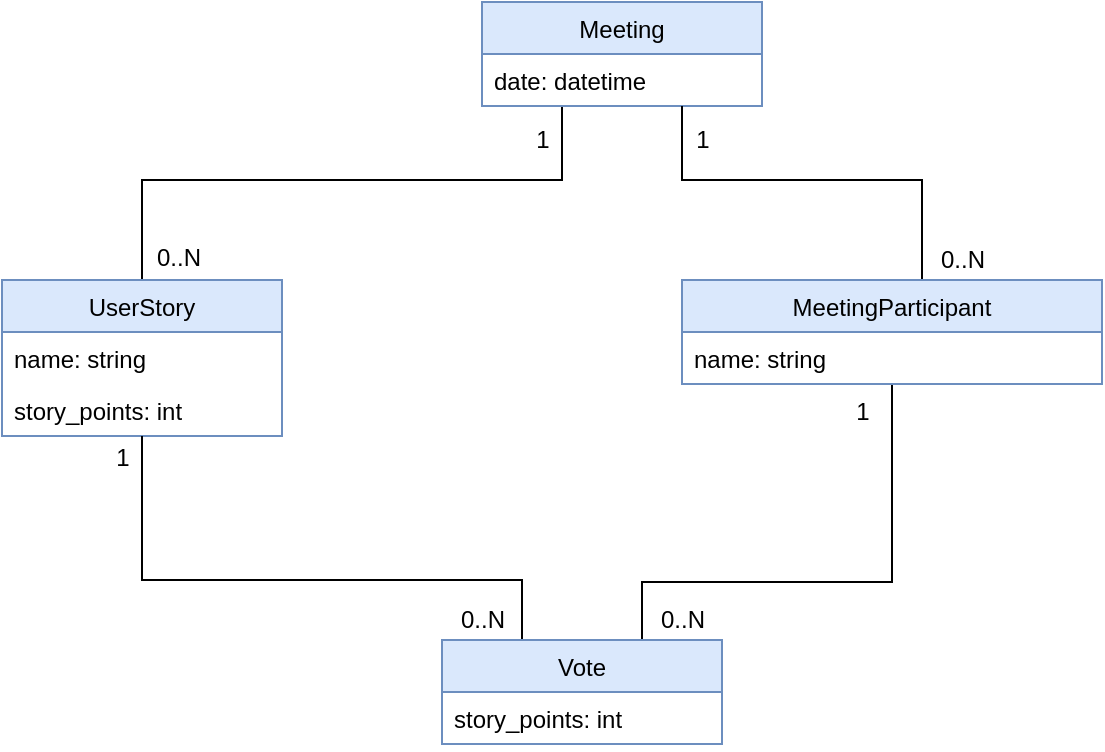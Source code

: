 <mxfile version="11.1.3" type="device"><diagram id="7YQNfmuW5Ju9_bKBCjja" name="Page-1"><mxGraphModel dx="1185" dy="623" grid="1" gridSize="10" guides="1" tooltips="1" connect="1" arrows="1" fold="1" page="1" pageScale="1" pageWidth="850" pageHeight="1100" math="0" shadow="0"><root><mxCell id="0"/><mxCell id="1" parent="0"/><mxCell id="6d231s4ykP-lWc0oQ4GH-17" style="edgeStyle=orthogonalEdgeStyle;rounded=0;orthogonalLoop=1;jettySize=auto;html=1;endArrow=none;endFill=0;" edge="1" parent="1" source="6d231s4ykP-lWc0oQ4GH-1" target="6d231s4ykP-lWc0oQ4GH-9"><mxGeometry relative="1" as="geometry"><Array as="points"><mxPoint x="240" y="170"/><mxPoint x="450" y="170"/></Array></mxGeometry></mxCell><mxCell id="6d231s4ykP-lWc0oQ4GH-18" value="0..N" style="text;html=1;resizable=0;points=[];align=center;verticalAlign=middle;labelBackgroundColor=#ffffff;" vertex="1" connectable="0" parent="6d231s4ykP-lWc0oQ4GH-17"><mxGeometry x="-0.707" relative="1" as="geometry"><mxPoint x="18" y="32.5" as="offset"/></mxGeometry></mxCell><mxCell id="6d231s4ykP-lWc0oQ4GH-19" value="1" style="text;html=1;resizable=0;points=[];align=center;verticalAlign=middle;labelBackgroundColor=#ffffff;" vertex="1" connectable="0" parent="6d231s4ykP-lWc0oQ4GH-17"><mxGeometry x="0.828" y="-1" relative="1" as="geometry"><mxPoint x="-11" y="-8.5" as="offset"/></mxGeometry></mxCell><mxCell id="6d231s4ykP-lWc0oQ4GH-1" value="UserStory" style="swimlane;fontStyle=0;childLayout=stackLayout;horizontal=1;startSize=26;fillColor=#dae8fc;horizontalStack=0;resizeParent=1;resizeParentMax=0;resizeLast=0;collapsible=1;marginBottom=0;strokeColor=#6c8ebf;" vertex="1" parent="1"><mxGeometry x="170" y="220" width="140" height="78" as="geometry"/></mxCell><mxCell id="6d231s4ykP-lWc0oQ4GH-2" value="name: string" style="text;strokeColor=none;fillColor=none;align=left;verticalAlign=top;spacingLeft=4;spacingRight=4;overflow=hidden;rotatable=0;points=[[0,0.5],[1,0.5]];portConstraint=eastwest;" vertex="1" parent="6d231s4ykP-lWc0oQ4GH-1"><mxGeometry y="26" width="140" height="26" as="geometry"/></mxCell><mxCell id="6d231s4ykP-lWc0oQ4GH-4" value="story_points: int" style="text;strokeColor=none;fillColor=none;align=left;verticalAlign=top;spacingLeft=4;spacingRight=4;overflow=hidden;rotatable=0;points=[[0,0.5],[1,0.5]];portConstraint=eastwest;" vertex="1" parent="6d231s4ykP-lWc0oQ4GH-1"><mxGeometry y="52" width="140" height="26" as="geometry"/></mxCell><mxCell id="6d231s4ykP-lWc0oQ4GH-23" style="edgeStyle=orthogonalEdgeStyle;rounded=0;orthogonalLoop=1;jettySize=auto;html=1;endArrow=none;endFill=0;" edge="1" parent="1" source="6d231s4ykP-lWc0oQ4GH-5" target="6d231s4ykP-lWc0oQ4GH-1"><mxGeometry relative="1" as="geometry"><Array as="points"><mxPoint x="430" y="370"/><mxPoint x="240" y="370"/></Array></mxGeometry></mxCell><mxCell id="6d231s4ykP-lWc0oQ4GH-25" value="1" style="text;html=1;resizable=0;points=[];align=center;verticalAlign=middle;labelBackgroundColor=#ffffff;" vertex="1" connectable="0" parent="6d231s4ykP-lWc0oQ4GH-23"><mxGeometry x="0.896" y="2" relative="1" as="geometry"><mxPoint x="-8" y="-4.5" as="offset"/></mxGeometry></mxCell><mxCell id="6d231s4ykP-lWc0oQ4GH-26" value="0..N" style="text;html=1;resizable=0;points=[];align=center;verticalAlign=middle;labelBackgroundColor=#ffffff;" vertex="1" connectable="0" parent="6d231s4ykP-lWc0oQ4GH-23"><mxGeometry x="-0.871" y="3" relative="1" as="geometry"><mxPoint x="-17" y="9" as="offset"/></mxGeometry></mxCell><mxCell id="6d231s4ykP-lWc0oQ4GH-24" style="edgeStyle=orthogonalEdgeStyle;rounded=0;orthogonalLoop=1;jettySize=auto;html=1;endArrow=none;endFill=0;" edge="1" parent="1" source="6d231s4ykP-lWc0oQ4GH-5" target="6d231s4ykP-lWc0oQ4GH-13"><mxGeometry relative="1" as="geometry"><Array as="points"><mxPoint x="490" y="371"/><mxPoint x="615" y="371"/></Array></mxGeometry></mxCell><mxCell id="6d231s4ykP-lWc0oQ4GH-27" value="1" style="text;html=1;resizable=0;points=[];align=center;verticalAlign=middle;labelBackgroundColor=#ffffff;" vertex="1" connectable="0" parent="6d231s4ykP-lWc0oQ4GH-24"><mxGeometry x="0.919" y="3" relative="1" as="geometry"><mxPoint x="-12" y="3.5" as="offset"/></mxGeometry></mxCell><mxCell id="6d231s4ykP-lWc0oQ4GH-28" value="0..N" style="text;html=1;resizable=0;points=[];align=center;verticalAlign=middle;labelBackgroundColor=#ffffff;" vertex="1" connectable="0" parent="6d231s4ykP-lWc0oQ4GH-24"><mxGeometry x="-0.866" y="1" relative="1" as="geometry"><mxPoint x="21" y="6.5" as="offset"/></mxGeometry></mxCell><mxCell id="6d231s4ykP-lWc0oQ4GH-5" value="Vote" style="swimlane;fontStyle=0;childLayout=stackLayout;horizontal=1;startSize=26;fillColor=#dae8fc;horizontalStack=0;resizeParent=1;resizeParentMax=0;resizeLast=0;collapsible=1;marginBottom=0;strokeColor=#6c8ebf;" vertex="1" parent="1"><mxGeometry x="390" y="400" width="140" height="52" as="geometry"/></mxCell><mxCell id="6d231s4ykP-lWc0oQ4GH-6" value="story_points: int" style="text;strokeColor=none;fillColor=none;align=left;verticalAlign=top;spacingLeft=4;spacingRight=4;overflow=hidden;rotatable=0;points=[[0,0.5],[1,0.5]];portConstraint=eastwest;" vertex="1" parent="6d231s4ykP-lWc0oQ4GH-5"><mxGeometry y="26" width="140" height="26" as="geometry"/></mxCell><mxCell id="6d231s4ykP-lWc0oQ4GH-9" value="Meeting" style="swimlane;fontStyle=0;childLayout=stackLayout;horizontal=1;startSize=26;fillColor=#dae8fc;horizontalStack=0;resizeParent=1;resizeParentMax=0;resizeLast=0;collapsible=1;marginBottom=0;strokeColor=#6c8ebf;" vertex="1" parent="1"><mxGeometry x="410" y="81" width="140" height="52" as="geometry"/></mxCell><mxCell id="6d231s4ykP-lWc0oQ4GH-10" value="date: datetime" style="text;strokeColor=none;fillColor=none;align=left;verticalAlign=top;spacingLeft=4;spacingRight=4;overflow=hidden;rotatable=0;points=[[0,0.5],[1,0.5]];portConstraint=eastwest;" vertex="1" parent="6d231s4ykP-lWc0oQ4GH-9"><mxGeometry y="26" width="140" height="26" as="geometry"/></mxCell><mxCell id="6d231s4ykP-lWc0oQ4GH-20" style="edgeStyle=orthogonalEdgeStyle;rounded=0;orthogonalLoop=1;jettySize=auto;html=1;endArrow=none;endFill=0;" edge="1" parent="1" source="6d231s4ykP-lWc0oQ4GH-13" target="6d231s4ykP-lWc0oQ4GH-9"><mxGeometry relative="1" as="geometry"><Array as="points"><mxPoint x="630" y="170"/><mxPoint x="510" y="170"/></Array></mxGeometry></mxCell><mxCell id="6d231s4ykP-lWc0oQ4GH-21" value="1" style="text;html=1;resizable=0;points=[];align=center;verticalAlign=middle;labelBackgroundColor=#ffffff;" vertex="1" connectable="0" parent="6d231s4ykP-lWc0oQ4GH-20"><mxGeometry x="0.928" y="-1" relative="1" as="geometry"><mxPoint x="9" y="9" as="offset"/></mxGeometry></mxCell><mxCell id="6d231s4ykP-lWc0oQ4GH-22" value="0..N" style="text;html=1;resizable=0;points=[];align=center;verticalAlign=middle;labelBackgroundColor=#ffffff;" vertex="1" connectable="0" parent="6d231s4ykP-lWc0oQ4GH-20"><mxGeometry x="-0.956" y="-2" relative="1" as="geometry"><mxPoint x="18" y="-6" as="offset"/></mxGeometry></mxCell><mxCell id="6d231s4ykP-lWc0oQ4GH-13" value="MeetingParticipant" style="swimlane;fontStyle=0;childLayout=stackLayout;horizontal=1;startSize=26;fillColor=#dae8fc;horizontalStack=0;resizeParent=1;resizeParentMax=0;resizeLast=0;collapsible=1;marginBottom=0;strokeColor=#6c8ebf;" vertex="1" parent="1"><mxGeometry x="510" y="220" width="210" height="52" as="geometry"/></mxCell><mxCell id="6d231s4ykP-lWc0oQ4GH-14" value="name: string" style="text;strokeColor=none;fillColor=none;align=left;verticalAlign=top;spacingLeft=4;spacingRight=4;overflow=hidden;rotatable=0;points=[[0,0.5],[1,0.5]];portConstraint=eastwest;" vertex="1" parent="6d231s4ykP-lWc0oQ4GH-13"><mxGeometry y="26" width="210" height="26" as="geometry"/></mxCell></root></mxGraphModel></diagram></mxfile>